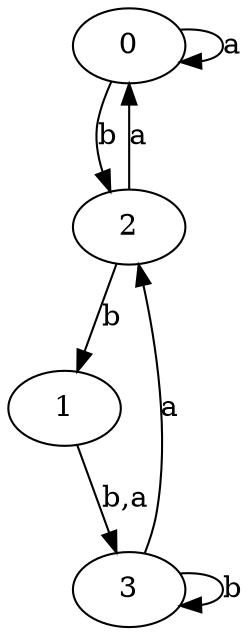 digraph {
 ranksep=0.5;
 d2tdocpreamble = "\usetikzlibrary{automata}";
 d2tfigpreamble = "\tikzstyle{every state}= [ draw=blue!50,very thick,fill=blue!20]  \tikzstyle{auto}= [fill=white]";
 node [style="state"];
 edge [lblstyle="auto",topath="bend right", len=4  ]
  "0" [label="0",];
  "1" [label="1",];
  "2" [label="2",style = "state, initial, accepting"];
  "3" [label="3",];
  "0" -> "0" [label="a",topath="loop above"];
  "0" -> "2" [label="b"];
  "1" -> "3" [label="b,a"];
  "2" -> "0" [label="a"];
  "2" -> "1" [label="b"];
  "3" -> "2" [label="a"];
  "3" -> "3" [label="b",topath="loop above"];
}